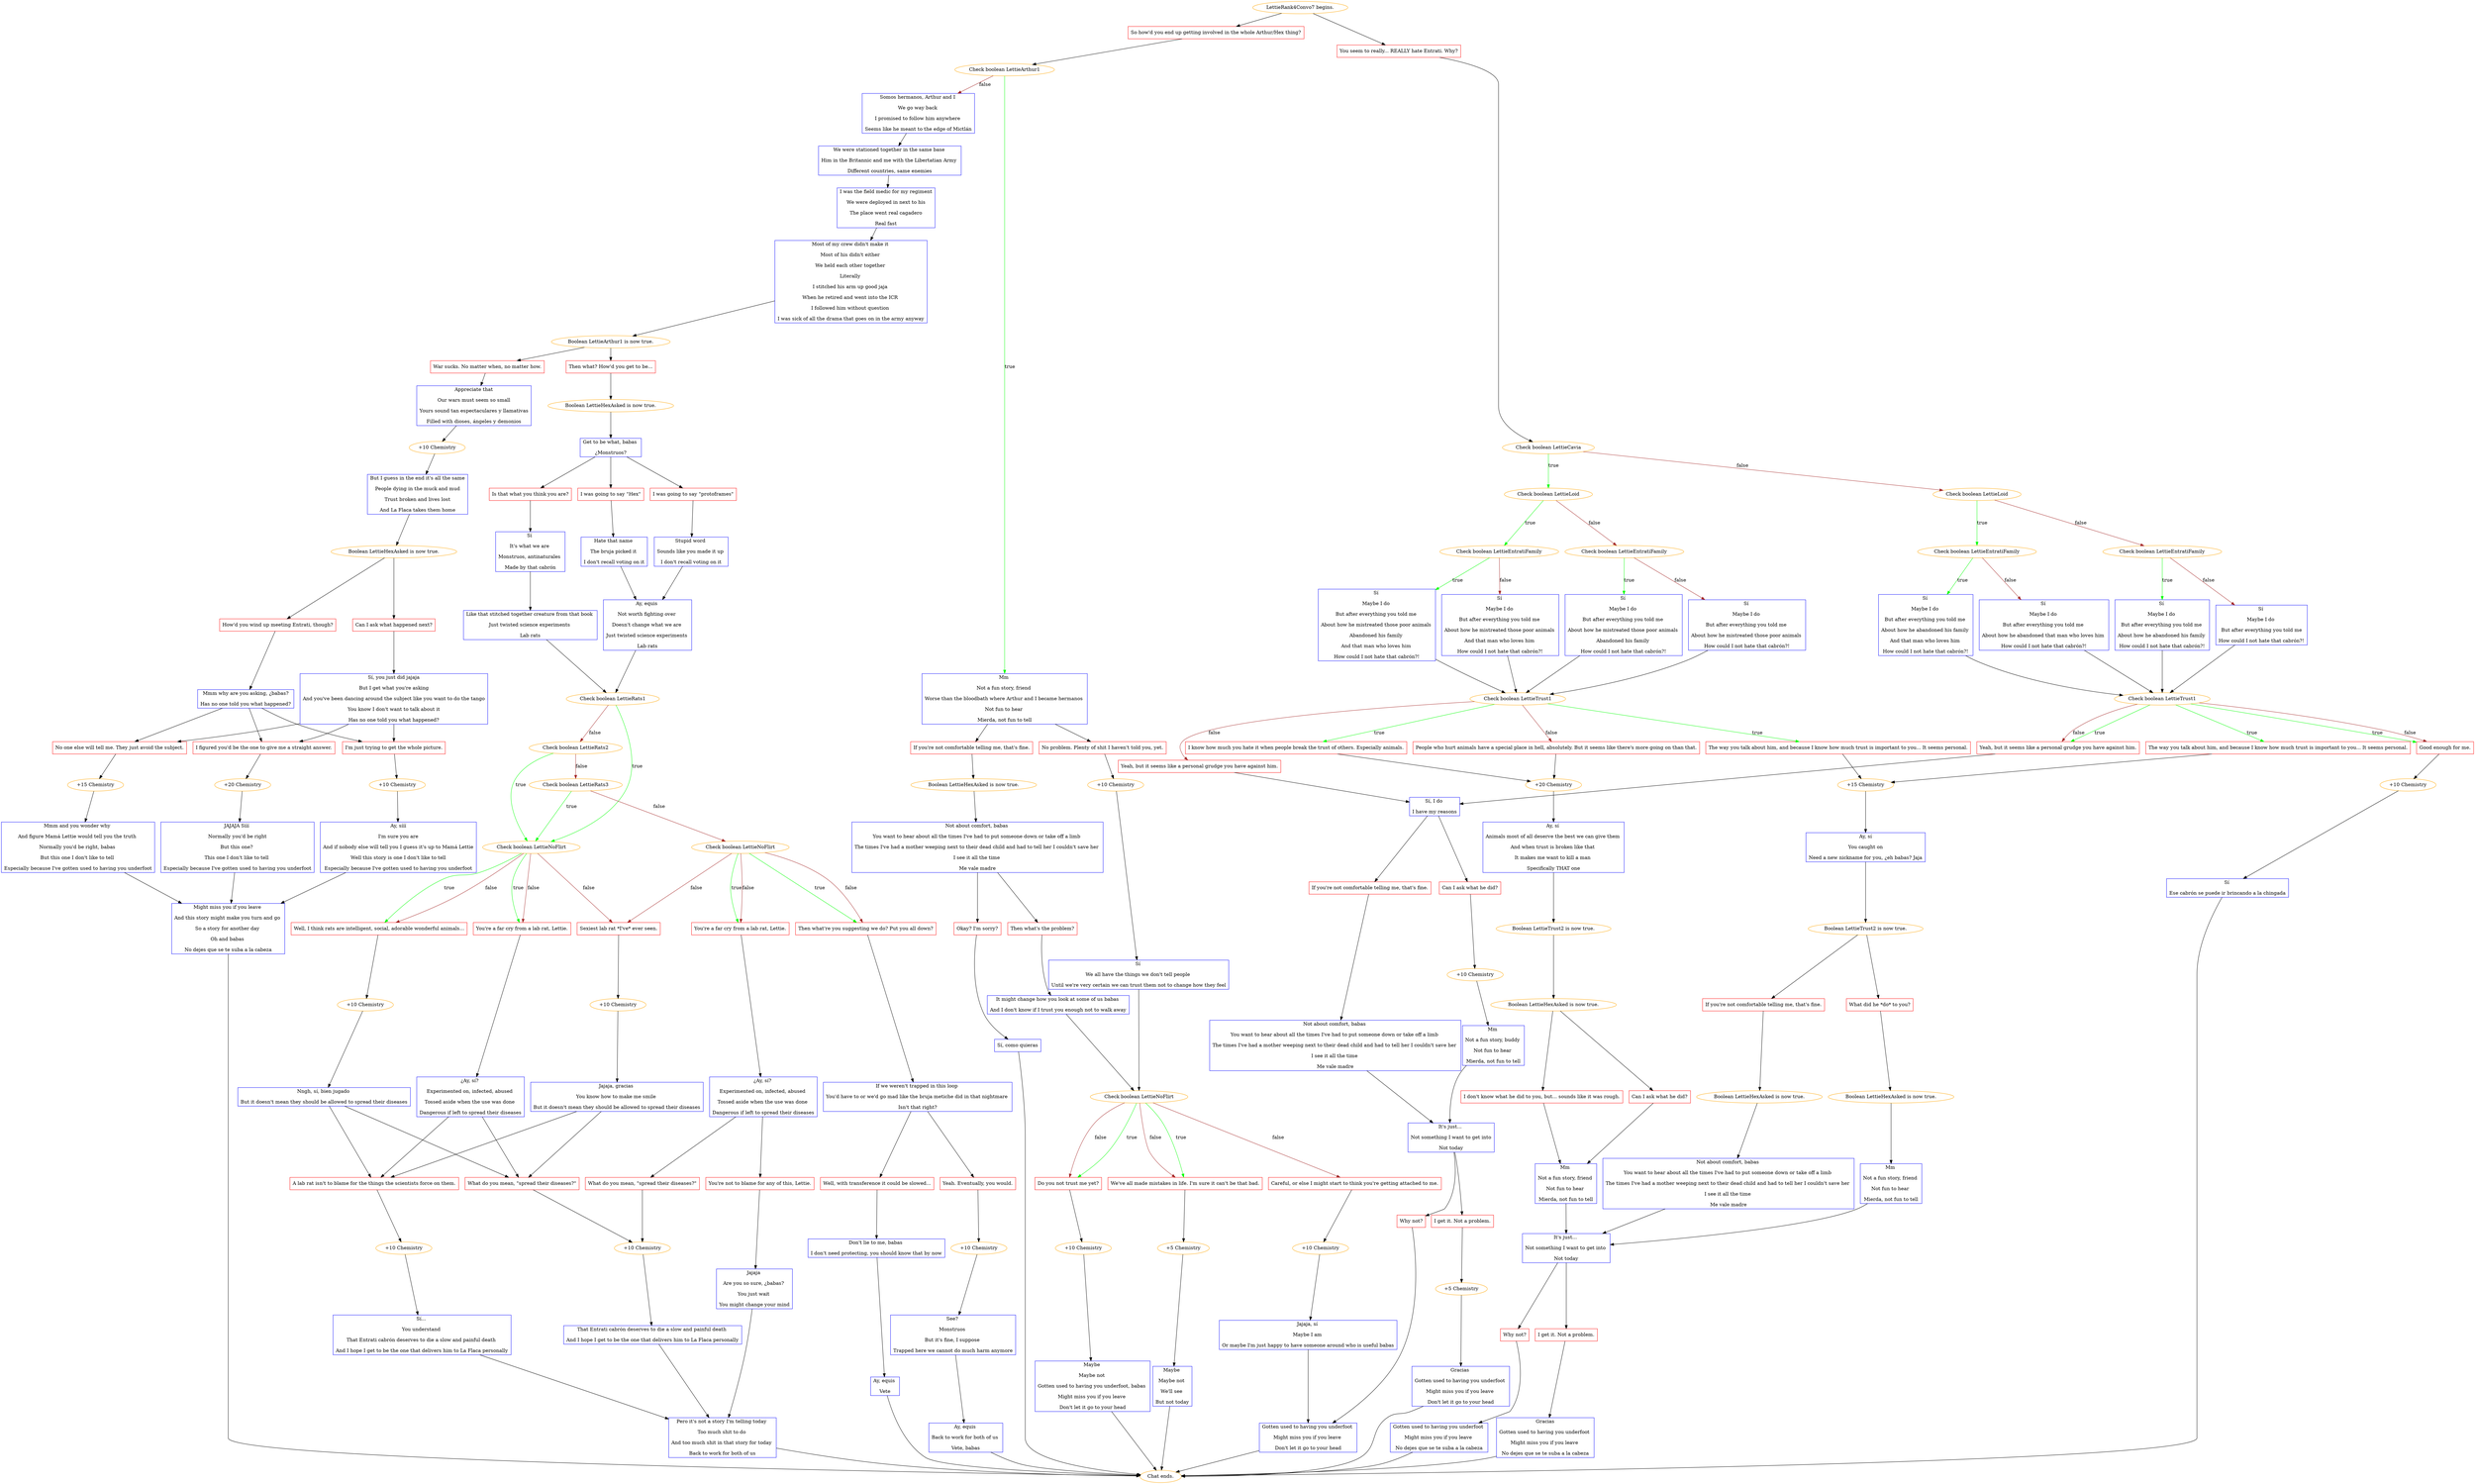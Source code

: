 digraph {
	"LettieRank4Convo7 begins." [color=orange];
		"LettieRank4Convo7 begins." -> 1304;
		"LettieRank4Convo7 begins." -> 1308;
	1304 [label="So how'd you end up getting involved in the whole Arthur/Hex thing?",shape=box,color=red];
		1304 -> 1306;
	1308 [label="You seem to really... REALLY hate Entrati. Why?",shape=box,color=red];
		1308 -> 1309;
	1306 [label="Check boolean LettieArthur1",color=orange];
		1306 -> 1305 [label=true,color=green];
		1306 -> 1307 [label=false,color=brown];
	1309 [label="Check boolean LettieCavia",color=orange];
		1309 -> 1310 [label=true,color=green];
		1309 -> 1311 [label=false,color=brown];
	1305 [label="Mm 
Not a fun story, friend 
Worse than the bloodbath where Arthur and I became hermanos 
Not fun to hear 
Mierda, not fun to tell",shape=box,color=blue];
		1305 -> 1326;
		1305 -> 1327;
	1307 [label="Somos hermanos, Arthur and I 
We go way back 
I promised to follow him anywhere 
Seems like he meant to the edge of Mictlán",shape=box,color=blue];
		1307 -> 1332;
	1310 [label="Check boolean LettieLoid",color=orange];
		1310 -> 1312 [label=true,color=green];
		1310 -> 1313 [label=false,color=brown];
	1311 [label="Check boolean LettieLoid",color=orange];
		1311 -> 1314 [label=true,color=green];
		1311 -> 1315 [label=false,color=brown];
	1326 [label="If you're not comfortable telling me, that's fine.",shape=box,color=red];
		1326 -> 1328;
	1327 [label="No problem. Plenty of shit I haven't told you, yet.",shape=box,color=red];
		1327 -> 1331;
	1332 [label="We were stationed together in the same base 
Him in the Britannic and me with the Libertatian Army 
Different countries, same enemies",shape=box,color=blue];
		1332 -> 1333;
	1312 [label="Check boolean LettieEntratiFamily",color=orange];
		1312 -> 1316 [label=true,color=green];
		1312 -> 1317 [label=false,color=brown];
	1313 [label="Check boolean LettieEntratiFamily",color=orange];
		1313 -> 1318 [label=true,color=green];
		1313 -> 1319 [label=false,color=brown];
	1314 [label="Check boolean LettieEntratiFamily",color=orange];
		1314 -> 1321 [label=true,color=green];
		1314 -> 1322 [label=false,color=brown];
	1315 [label="Check boolean LettieEntratiFamily",color=orange];
		1315 -> 1323 [label=true,color=green];
		1315 -> 1324 [label=false,color=brown];
	1328 [label="Boolean LettieHexAsked is now true.",color=orange];
		1328 -> 1329;
	1331 [label="+10 Chemistry",color=orange];
		1331 -> 1330;
	1333 [label="I was the field medic for my regiment
We were deployed in next to his
The place went real cagadero
Real fast",shape=box,color=blue];
		1333 -> 1334;
	1316 [label="Sí 
Maybe I do 
But after everything you told me 
About how he mistreated those poor animals 
Abandoned his family 
And that man who loves him 
How could I not hate that cabrón?!",shape=box,color=blue];
		1316 -> 1320;
	1317 [label="Sí 
Maybe I do 
But after everything you told me 
About how he mistreated those poor animals 
And that man who loves him 
How could I not hate that cabrón?!",shape=box,color=blue];
		1317 -> 1320;
	1318 [label="Sí 
Maybe I do 
But after everything you told me 
About how he mistreated those poor animals 
Abandoned his family 
How could I not hate that cabrón?!",shape=box,color=blue];
		1318 -> 1320;
	1319 [label="Sí 
Maybe I do 
But after everything you told me 
About how he mistreated those poor animals 
How could I not hate that cabrón?!",shape=box,color=blue];
		1319 -> 1320;
	1321 [label="Sí 
Maybe I do 
But after everything you told me 
About how he abandoned his family 
And that man who loves him 
How could I not hate that cabrón?!",shape=box,color=blue];
		1321 -> 1325;
	1322 [label="Sí 
Maybe I do 
But after everything you told me 
About how he abandoned that man who loves him 
How could I not hate that cabrón?!",shape=box,color=blue];
		1322 -> 1325;
	1323 [label="Sí 
Maybe I do 
But after everything you told me 
About how he abandoned his family 
How could I not hate that cabrón?!",shape=box,color=blue];
		1323 -> 1325;
	1324 [label="Sí 
Maybe I do 
But after everything you told me
How could I not hate that cabrón?!",shape=box,color=blue];
		1324 -> 1325;
	1329 [label="Not about comfort, babas 
You want to hear about all the times I've had to put someone down or take off a limb 
The times I've had a mother weeping next to their dead child and had to tell her I couldn't save her 
I see it all the time 
Me vale madre",shape=box,color=blue];
		1329 -> 1336;
		1329 -> 1335;
	1330 [label="Sí 
We all have the things we don't tell people 
Until we're very certain we can trust them not to change how they feel",shape=box,color=blue];
		1330 -> 1340;
	1334 [label="Most of my crew didn't make it 
Most of his didn't either 
We held each other together 
Literally 
I stitched his arm up good jaja 
When he retired and went into the ICR 
I followed him without question 
I was sick of all the drama that goes on in the army anyway",shape=box,color=blue];
		1334 -> 1341;
	1320 [label="Check boolean LettieTrust1",color=orange];
		1320 -> 1342 [label=true,color=green];
		1320 -> 1343 [label=true,color=green];
		1320 -> 1344 [label=false,color=brown];
		1320 -> 1345 [label=false,color=brown];
	1325 [label="Check boolean LettieTrust1",color=orange];
		1325 -> 1346 [label=true,color=green];
		1325 -> 1347 [label=true,color=green];
		1325 -> 1348 [label=true,color=green];
		1325 -> 1347 [label=false,color=brown];
		1325 -> 1348 [label=false,color=brown];
	1336 [label="Then what's the problem?",shape=box,color=red];
		1336 -> 1339;
	1335 [label="Okay? I'm sorry?",shape=box,color=red];
		1335 -> j2884352241;
	1340 [label="Check boolean LettieNoFlirt",color=orange];
		1340 -> 1404 [label=true,color=green];
		1340 -> 1405 [label=true,color=green];
		1340 -> 1404 [label=false,color=brown];
		1340 -> 1405 [label=false,color=brown];
		1340 -> 1406 [label=false,color=brown];
	1341 [label="Boolean LettieArthur1 is now true.",color=orange];
		1341 -> 1389;
		1341 -> 1390;
	1342 [label="The way you talk about him, and because I know how much trust is important to you... It seems personal.",shape=box,color=red];
		1342 -> 1359;
	1343 [label="I know how much you hate it when people break the trust of others. Especially animals.",shape=box,color=red];
		1343 -> 1360;
	1344 [label="People who hurt animals have a special place in hell, absolutely. But it seems like there's more going on than that.",shape=box,color=red];
		1344 -> 1360;
	1345 [label="Yeah, but it seems like a personal grudge you have against him.",shape=box,color=red];
		1345 -> 1354;
	1346 [label="The way you talk about him, and because I know how much trust is important to you... It seems personal.",shape=box,color=red];
		1346 -> 1359;
	1347 [label="Yeah, but it seems like a personal grudge you have against him.",shape=box,color=red];
		1347 -> 1354;
	1348 [label="Good enough for me.",shape=box,color=red];
		1348 -> j3934167029;
	1339 [label="It might change how you look at some of us babas 
And I don't know if I trust you enough not to walk away",shape=box,color=blue];
		1339 -> 1340;
	j2884352241 [label="Sí, como quieras",shape=box,color=blue];
		j2884352241 -> "Chat ends.";
	1404 [label="Do you not trust me yet?",shape=box,color=red];
		1404 -> j3989578047;
	1405 [label="We've all made mistakes in life. I'm sure it can't be that bad.",shape=box,color=red];
		1405 -> j4226880971;
	1406 [label="Careful, or else I might start to think you're getting attached to me.",shape=box,color=red];
		1406 -> j1361858393;
	1389 [label="Then what? How'd you get to be...",shape=box,color=red];
		1389 -> 1391;
	1390 [label="War sucks. No matter when, no matter how.",shape=box,color=red];
		1390 -> 1394;
	1359 [label="+15 Chemistry",color=orange];
		1359 -> 1352;
	1360 [label="+20 Chemistry",color=orange];
		1360 -> 1353;
	1354 [label="Sí, I do 
I have my reasons",shape=box,color=blue];
		1354 -> 1357;
		1354 -> 1358;
	j3934167029 [label="+10 Chemistry",color=orange];
		j3934167029 -> j2545343613;
	"Chat ends." [color=orange];
	j3989578047 [label="+10 Chemistry",color=orange];
		j3989578047 -> j205957130;
	j4226880971 [label="+5 Chemistry",color=orange];
		j4226880971 -> j3096312898;
	j1361858393 [label="+10 Chemistry",color=orange];
		j1361858393 -> j3144973937;
	1391 [label="Boolean LettieHexAsked is now true.",color=orange];
		1391 -> 1392;
	1394 [label="Appreciate that
Our wars must seem so small
Yours sound tan espectaculares y llamativas
Filled with dioses, ángeles y demonios",shape=box,color=blue];
		1394 -> 1393;
	1352 [label="Ay, sí
You caught on
Need a new nickname for you, ¿eh babas? Jaja",shape=box,color=blue];
		1352 -> 1355;
	1353 [label="Ay, sí 
Animals most of all deserve the best we can give them 
And when trust is broken like that 
It makes me want to kill a man 
Specifically THAT one",shape=box,color=blue];
		1353 -> 1356;
	1357 [label="Can I ask what he did?",shape=box,color=red];
		1357 -> 1371;
	1358 [label="If you're not comfortable telling me, that's fine.",shape=box,color=red];
		1358 -> 1370;
	j2545343613 [label="Sí 
Ese cabrón se puede ir brincando a la chingada",shape=box,color=blue];
		j2545343613 -> "Chat ends.";
	j205957130 [label="Maybe 
Maybe not 
Gotten used to having you underfoot, babas 
Might miss you if you leave 
Don't let it go to your head",shape=box,color=blue];
		j205957130 -> "Chat ends.";
	j3096312898 [label="Maybe 
Maybe not 
We'll see 
But not today",shape=box,color=blue];
		j3096312898 -> "Chat ends.";
	j3144973937 [label="Jajaja, sí 
Maybe I am 
Or maybe I'm just happy to have someone around who is useful babas",shape=box,color=blue];
		j3144973937 -> j1479769695;
	1392 [label="Get to be what, babas 
¿Monstruos?",shape=box,color=blue];
		1392 -> 1396;
		1392 -> 1397;
		1392 -> 1398;
	1393 [label="+10 Chemistry",color=orange];
		1393 -> 1395;
	1355 [label="Boolean LettieTrust2 is now true.",color=orange];
		1355 -> 1361;
		1355 -> 1362;
	1356 [label="Boolean LettieTrust2 is now true.",color=orange];
		1356 -> 1363;
	1371 [label="+10 Chemistry",color=orange];
		1371 -> 1369;
	1370 [label="Not about comfort, babas 
You want to hear about all the times I've had to put someone down or take off a limb 
The times I've had a mother weeping next to their dead child and had to tell her I couldn't save her 
I see it all the time 
Me vale madre",shape=box,color=blue];
		1370 -> 1372;
	j1479769695 [label="Gotten used to having you underfoot 
Might miss you if you leave 
Don't let it go to your head",shape=box,color=blue];
		j1479769695 -> "Chat ends.";
	1396 [label="I was going to say \"Hex\"",shape=box,color=red];
		1396 -> 1399;
	1397 [label="I was going to say \"protoframes\"",shape=box,color=red];
		1397 -> 1400;
	1398 [label="Is that what you think you are?",shape=box,color=red];
		1398 -> 1401;
	1395 [label="But I guess in the end it's all the same
People dying in the muck and mud
Trust broken and lives lost
And La Flaca takes them home",shape=box,color=blue];
		1395 -> 1458;
	1361 [label="If you're not comfortable telling me, that's fine.",shape=box,color=red];
		1361 -> 1364;
	1362 [label="What did he *do* to you?",shape=box,color=red];
		1362 -> 1365;
	1363 [label="Boolean LettieHexAsked is now true.",color=orange];
		1363 -> 1366;
		1363 -> 1367;
	1369 [label="Mm 
Not a fun story, buddy 
Not fun to hear 
Mierda, not fun to tell",shape=box,color=blue];
		1369 -> 1372;
	1372 [label="It's just... 
Not something I want to get into
Not today",shape=box,color=blue];
		1372 -> 1373;
		1372 -> 1374;
	1399 [label="Hate that name 
The bruja picked it 
I don't recall voting on it",shape=box,color=blue];
		1399 -> 1402;
	1400 [label="Stupid word 
Sounds like you made it up 
I don't recall voting on it",shape=box,color=blue];
		1400 -> 1402;
	1401 [label="Sí 
It's what we are 
Monstruos, antinaturales 
Made by that cabrón",shape=box,color=blue];
		1401 -> 1403;
	1458 [label="Boolean LettieHexAsked is now true.",color=orange];
		1458 -> 1460;
		1458 -> 1461;
	1364 [label="Boolean LettieHexAsked is now true.",color=orange];
		1364 -> 1375;
	1365 [label="Boolean LettieHexAsked is now true.",color=orange];
		1365 -> 1376;
	1366 [label="I don't know what he did to you, but... sounds like it was rough.",shape=box,color=red];
		1366 -> 1368;
	1367 [label="Can I ask what he did?",shape=box,color=red];
		1367 -> 1368;
	1373 [label="Why not?",shape=box,color=red];
		1373 -> j1479769695;
	1374 [label="I get it. Not a problem.",shape=box,color=red];
		1374 -> j63194486;
	1402 [label="Ay, equis 
Not worth fighting over 
Doesn't change what we are 
Just twisted science experiments 
Lab rats",shape=box,color=blue];
		1402 -> 1417;
	1403 [label="Like that stitched together creature from that book 
Just twisted science experiments 
Lab rats",shape=box,color=blue];
		1403 -> 1417;
	1460 [label="How'd you wind up meeting Entrati, though?",shape=box,color=red];
		1460 -> 1459;
	1461 [label="Can I ask what happened next?",shape=box,color=red];
		1461 -> 1462;
	1375 [label="Not about comfort, babas 
You want to hear about all the times I've had to put someone down or take off a limb 
The times I've had a mother weeping next to their dead child and had to tell her I couldn't save her 
I see it all the time 
Me vale madre",shape=box,color=blue];
		1375 -> 1377;
	1376 [label="Mm 
Not a fun story, friend 
Not fun to hear 
Mierda, not fun to tell",shape=box,color=blue];
		1376 -> 1377;
	1368 [label="Mm 
Not a fun story, friend 
Not fun to hear 
Mierda, not fun to tell",shape=box,color=blue];
		1368 -> 1377;
	j63194486 [label="+5 Chemistry",color=orange];
		j63194486 -> j860191297;
	1417 [label="Check boolean LettieRats1",color=orange];
		1417 -> 1420 [label=true,color=green];
		1417 -> 1418 [label=false,color=brown];
	1459 [label="Mmm why are you asking, ¿babas?
Has no one told you what happened?",shape=box,color=blue];
		1459 -> 1463;
		1459 -> 1464;
		1459 -> 1465;
	1462 [label="Sí, you just did jajaja
But I get what you're asking
And you've been dancing around the subject like you want to do the tango
You know I don't want to talk about it
Has no one told you what happened?",shape=box,color=blue];
		1462 -> 1463;
		1462 -> 1464;
		1462 -> 1465;
	1377 [label="It's just... 
Not something I want to get into 
Not today",shape=box,color=blue];
		1377 -> 1379;
		1377 -> 1378;
	j860191297 [label="Gracias 
Gotten used to having you underfoot 
Might miss you if you leave 
Don't let it go to your head",shape=box,color=blue];
		j860191297 -> "Chat ends.";
	1420 [label="Check boolean LettieNoFlirt",color=orange];
		1420 -> 1422 [label=true,color=green];
		1420 -> 1424 [label=true,color=green];
		1420 -> 1422 [label=false,color=brown];
		1420 -> 1424 [label=false,color=brown];
		1420 -> 1425 [label=false,color=brown];
	1418 [label="Check boolean LettieRats2",color=orange];
		1418 -> 1420 [label=true,color=green];
		1418 -> 1419 [label=false,color=brown];
	1463 [label="I'm just trying to get the whole picture.",shape=box,color=red];
		1463 -> j2254233339;
	1464 [label="No one else will tell me. They just avoid the subject.",shape=box,color=red];
		1464 -> j2713063559;
	1465 [label="I figured you'd be the one to give me a straight answer.",shape=box,color=red];
		1465 -> j4147866442;
	1379 [label="Why not?",shape=box,color=red];
		1379 -> j2795009975;
	1378 [label="I get it. Not a problem.",shape=box,color=red];
		1378 -> j355106435;
	1422 [label="You're a far cry from a lab rat, Lettie.",shape=box,color=red];
		1422 -> 1423;
	1424 [label="Well, I think rats are intelligent, social, adorable wonderful animals...",shape=box,color=red];
		1424 -> 1434;
	1425 [label="Sexiest lab rat *I've* ever seen.",shape=box,color=red];
		1425 -> 1435;
	1419 [label="Check boolean LettieRats3",color=orange];
		1419 -> 1420 [label=true,color=green];
		1419 -> 1421 [label=false,color=brown];
	j2254233339 [label="+10 Chemistry",color=orange];
		j2254233339 -> j1822646015;
	j2713063559 [label="+15 Chemistry",color=orange];
		j2713063559 -> j1497954087;
	j4147866442 [label="+20 Chemistry",color=orange];
		j4147866442 -> j1635020784;
	j2795009975 [label="Gotten used to having you underfoot 
Might miss you if you leave 
No dejes que se te suba a la cabeza",shape=box,color=blue];
		j2795009975 -> "Chat ends.";
	j355106435 [label="Gracias
Gotten used to having you underfoot 
Might miss you if you leave 
No dejes que se te suba a la cabeza",shape=box,color=blue];
		j355106435 -> "Chat ends.";
	1423 [label="¿Ay, sí? 
Experimented on, infected, abused 
Tossed aside when the use was done 
Dangerous if left to spread their diseases",shape=box,color=blue];
		1423 -> 1432;
		1423 -> 1433;
	1434 [label="+10 Chemistry",color=orange];
		1434 -> 1426;
	1435 [label="+10 Chemistry",color=orange];
		1435 -> 1427;
	1421 [label="Check boolean LettieNoFlirt",color=orange];
		1421 -> 1428 [label=true,color=green];
		1421 -> 1429 [label=true,color=green];
		1421 -> 1425 [label=false,color=brown];
		1421 -> 1428 [label=false,color=brown];
		1421 -> 1429 [label=false,color=brown];
	j1822646015 [label="Ay, sííí
I'm sure you are
And if nobody else will tell you I guess it's up to Mamá Lettie
Well this story is one I don't like to tell
Especially because I've gotten used to having you underfoot",shape=box,color=blue];
		j1822646015 -> j1269416356;
	j1497954087 [label="Mmm and you wonder why 
And figure Mamá Lettie would tell you the truth 
Normally you'd be right, babas 
But this one I don't like to tell 
Especially because I've gotten used to having you underfoot",shape=box,color=blue];
		j1497954087 -> j1269416356;
	j1635020784 [label="JAJAJA Sííí 
Normally you'd be right
But this one? 
This one I don't like to tell 
Especially because I've gotten used to having you underfoot",shape=box,color=blue];
		j1635020784 -> j1269416356;
	1432 [label="What do you mean, \"spread their diseases?\"",shape=box,color=red];
		1432 -> j1283188250;
	1433 [label="A lab rat isn't to blame for the things the scientists force on them.",shape=box,color=red];
		1433 -> j627344084;
	1426 [label="Nngh, sí, bien jugado 
But it doesn't mean they should be allowed to spread their diseases",shape=box,color=blue];
		1426 -> 1432;
		1426 -> 1433;
	1427 [label="Jajaja, gracias 
You know how to make me smile 
But it doesn't mean they should be allowed to spread their diseases",shape=box,color=blue];
		1427 -> 1432;
		1427 -> 1433;
	1428 [label="You're a far cry from a lab rat, Lettie.",shape=box,color=red];
		1428 -> 1430;
	1429 [label="Then what're you suggesting we do? Put you all down?",shape=box,color=red];
		1429 -> 1431;
	j1269416356 [label="Might miss you if you leave 
And this story might make you turn and go 
So a story for another day 
Oh and babas 
No dejes que se te suba a la cabeza",shape=box,color=blue];
		j1269416356 -> "Chat ends.";
	j1283188250 [label="+10 Chemistry",color=orange];
		j1283188250 -> j2367626460;
	j627344084 [label="+10 Chemistry",color=orange];
		j627344084 -> j3318146578;
	1430 [label="¿Ay, sí? 
Experimented on, infected, abused 
Tossed aside when the use was done 
Dangerous if left to spread their diseases",shape=box,color=blue];
		1430 -> 1436;
		1430 -> 1437;
	1431 [label="If we weren't trapped in this loop 
You'd have to or we'd go mad like the bruja metiche did in that nightmare 
Isn't that right?",shape=box,color=blue];
		1431 -> 1438;
		1431 -> 1439;
	j2367626460 [label="That Entrati cabrón deserves to die a slow and painful death 
And I hope I get to be the one that delivers him to La Flaca personally",shape=box,color=blue];
		j2367626460 -> j1650713167;
	j3318146578 [label="Sí... 
You understand 
That Entrati cabrón deserves to die a slow and painful death 
And I hope I get to be the one that delivers him to La Flaca personally",shape=box,color=blue];
		j3318146578 -> j1650713167;
	1436 [label="What do you mean, \"spread their diseases?\"",shape=box,color=red];
		1436 -> j1283188250;
	1437 [label="You're not to blame for any of this, Lettie.",shape=box,color=red];
		1437 -> j4176430335;
	1438 [label="Yeah. Eventually, you would.",shape=box,color=red];
		1438 -> j4092679339;
	1439 [label="Well, with transference it could be slowed...",shape=box,color=red];
		1439 -> j2537051324;
	j1650713167 [label="Pero it's not a story I'm telling today 
Too much shit to do 
And too much shit in that story for today 
Back to work for both of us",shape=box,color=blue];
		j1650713167 -> "Chat ends.";
	j4176430335 [label="Jajaja 
Are you so sure, ¿babas? 
You just wait 
You might change your mind",shape=box,color=blue];
		j4176430335 -> j1650713167;
	j4092679339 [label="+10 Chemistry",color=orange];
		j4092679339 -> j2819533656;
	j2537051324 [label="Don't lie to me, babas 
I don't need protecting, you should know that by now",shape=box,color=blue];
		j2537051324 -> j3508021598;
	j2819533656 [label="See? 
Monstruos 
But it's fine, I suppose 
Trapped here we cannot do much harm anymore",shape=box,color=blue];
		j2819533656 -> j921633947;
	j3508021598 [label="Ay, equis 
Vete",shape=box,color=blue];
		j3508021598 -> "Chat ends.";
	j921633947 [label="Ay, equis 
Back to work for both of us 
Vete, babas",shape=box,color=blue];
		j921633947 -> "Chat ends.";
}